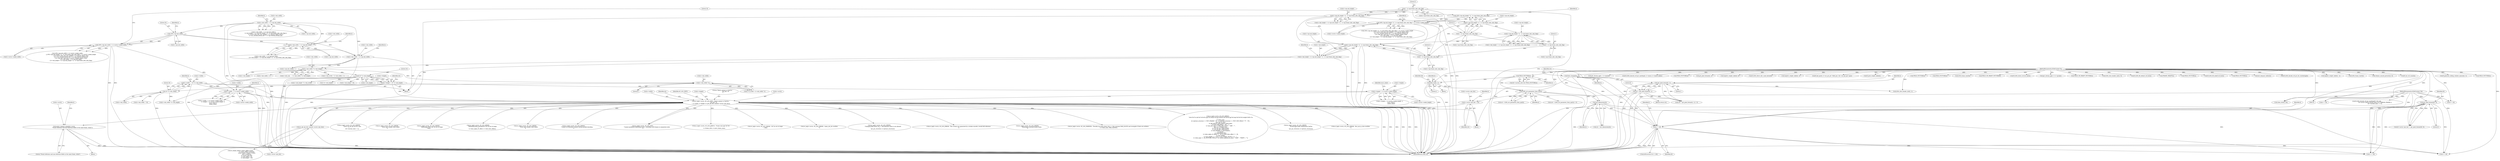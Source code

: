 digraph "0_FFmpeg_29ffeef5e73b8f41ff3a3f2242d356759c66f91f@pointer" {
"1001423" [label="(Call,avpriv_request_sample(h->avctx,\n                                              \"Found reference and non-reference fields in the same frame, which\"))"];
"1000887" [label="(Call,av_log(h->avctx, AV_LOG_INFO, \"Reinit context to %dx%d, \"\n               \"pix_fmt: %s\n\", h->width, h->height, av_get_pix_fmt_name(h->avctx->pix_fmt)))"];
"1000715" [label="(Call,h->width  = 16 * h->mb_width)"];
"1000719" [label="(Call,16 * h->mb_width)"];
"1000699" [label="(Call,h->mb_width * 4)"];
"1000679" [label="(Call,h->mb_width * h->mb_height)"];
"1000649" [label="(Call,h->mb_width  = h->sps.mb_width)"];
"1000610" [label="(Call,h->mb_width  != h->sps.mb_width)"];
"1000398" [label="(Call,h->mb_width  != h->sps.mb_width)"];
"1000541" [label="(Call,16*h->sps.mb_width)"];
"1000658" [label="(Call,h->mb_height = h->sps.mb_height * (2 - h->sps.frame_mbs_only_flag))"];
"1000662" [label="(Call,h->sps.mb_height * (2 - h->sps.frame_mbs_only_flag))"];
"1000623" [label="(Call,h->sps.mb_height * (2 - h->sps.frame_mbs_only_flag))"];
"1000557" [label="(Call,h->sps.mb_height * (2 - h->sps.frame_mbs_only_flag))"];
"1000412" [label="(Call,h->sps.mb_height * (2 - h->sps.frame_mbs_only_flag))"];
"1000418" [label="(Call,2 - h->sps.frame_mbs_only_flag)"];
"1000563" [label="(Call,2 - h->sps.frame_mbs_only_flag)"];
"1000629" [label="(Call,2 - h->sps.frame_mbs_only_flag)"];
"1000668" [label="(Call,2 - h->sps.frame_mbs_only_flag)"];
"1000827" [label="(Call,h->width  != h->avctx->coded_width)"];
"1000540" [label="(Call,16*h->sps.mb_width != h->avctx->coded_width)"];
"1000837" [label="(Call,h->height != h->avctx->coded_height)"];
"1000724" [label="(Call,h->height = 16 * h->mb_height)"];
"1000728" [label="(Call,16 * h->mb_height)"];
"1000554" [label="(Call,16*h->sps.mb_height * (2 - h->sps.frame_mbs_only_flag) != h->avctx->coded_height)"];
"1000555" [label="(Call,16*h->sps.mb_height * (2 - h->sps.frame_mbs_only_flag))"];
"1000899" [label="(Call,av_get_pix_fmt_name(h->avctx->pix_fmt))"];
"1000880" [label="(Call,h->avctx->pix_fmt = ret)"];
"1000872" [label="(Call,ret = get_pixel_format(h, 1))"];
"1000874" [label="(Call,get_pixel_format(h, 1))"];
"1000868" [label="(Call,flush_change(h))"];
"1000851" [label="(Call,h != h0)"];
"1000735" [label="(Call,init_dimensions(h))"];
"1000495" [label="(Call,h264_set_parameter_from_sps(h))"];
"1000186" [label="(Call,field_end(h, 1))"];
"1000183" [label="(Call,FIELD_PICTURE(h))"];
"1000125" [label="(MethodParameterIn,H264Context *h)"];
"1000643" [label="(Call,get_pixel_format(h0, 0))"];
"1000126" [label="(MethodParameterIn,H264Context *h0)"];
"1002549" [label="(Call,av_log(h->avctx, AV_LOG_ERROR, \"QP %u out of range\n\", tmp))"];
"1001427" [label="(Literal,\"Found reference and non-reference fields in the same frame, which\")"];
"1000563" [label="(Call,2 - h->sps.frame_mbs_only_flag)"];
"1002503" [label="(Call,av_log(h->avctx, AV_LOG_ERROR, \"cabac_init_idc overflow\n\"))"];
"1001583" [label="(Call,ff_generate_sliding_window_mmcos(h, 1))"];
"1000869" [label="(Identifier,h)"];
"1000877" [label="(Literal,0)"];
"1001830" [label="(Call,FIELD_PICTURE(h))"];
"1002581" [label="(Call,get_chroma_qp(h, 1, h->qscale))"];
"1001602" [label="(Call,ff_h264_execute_ref_pic_marking(h, h->mmco, h->mmco_index))"];
"1000881" [label="(Call,h->avctx->pix_fmt)"];
"1000721" [label="(Call,h->mb_width)"];
"1001805" [label="(Call,FIELD_PICTURE(h))"];
"1000649" [label="(Call,h->mb_width  = h->sps.mb_width)"];
"1000659" [label="(Call,h->mb_height)"];
"1000716" [label="(Call,h->width)"];
"1000653" [label="(Call,h->sps.mb_width)"];
"1000868" [label="(Call,flush_change(h))"];
"1001914" [label="(Call,clone_slice(h, h0))"];
"1001140" [label="(Call,av_log(h->avctx, AV_LOG_ERROR,\n                   \"Changing field mode (%d -> %d) between slices is not allowed\n\",\n                   last_pic_structure, h->picture_structure))"];
"1000945" [label="(Call,get_pixel_format(h, 1))"];
"1000543" [label="(Call,h->sps.mb_width)"];
"1000724" [label="(Call,h->height = 16 * h->mb_height)"];
"1002457" [label="(Call,implicit_weight_table(h, 0))"];
"1000624" [label="(Call,h->sps.mb_height)"];
"1000838" [label="(Call,h->height)"];
"1001062" [label="(Call,av_log(h->avctx, AV_LOG_ERROR, \"This stream was generated by a broken encoder, invalid 8x8 inference\n\"))"];
"1000419" [label="(Literal,2)"];
"1000558" [label="(Call,h->sps.mb_height)"];
"1000730" [label="(Call,h->mb_height)"];
"1000397" [label="(Call,h->mb_width  != h->sps.mb_width ||\n            h->mb_height != h->sps.mb_height * (2 - h->sps.frame_mbs_only_flag) ||\n            h->avctx->bits_per_raw_sample != h->sps.bit_depth_luma ||\n            h->cur_chroma_format_idc != h->sps.chroma_format_idc)"];
"1001424" [label="(Call,h->avctx)"];
"1002474" [label="(Call,ff_h264_direct_dist_scale_factor(h))"];
"1000188" [label="(Literal,1)"];
"1002839" [label="(Call,av_log(h->avctx, AV_LOG_ERROR,\n                       \"Deblocking switched inside frame.\n\"))"];
"1000579" [label="(Identifier,h)"];
"1002460" [label="(Call,implicit_weight_table(h, 1))"];
"1002216" [label="(Call,ff_init_poc(h, h->cur_pic_ptr->field_poc, &h->cur_pic_ptr->poc))"];
"1000876" [label="(Literal,1)"];
"1000700" [label="(Call,h->mb_width)"];
"1001422" [label="(Block,)"];
"1000851" [label="(Call,h != h0)"];
"1001887" [label="(Call,h->mb_height * h->mb_stride)"];
"1000728" [label="(Call,16 * h->mb_height)"];
"1000888" [label="(Call,h->avctx)"];
"1000683" [label="(Call,h->mb_height)"];
"1000836" [label="(Call,h->height != h->avctx->coded_height  ||\n         must_reinit ||\n         needs_reinit)"];
"1002342" [label="(Call,ff_pred_weight_table(h))"];
"1000857" [label="(Identifier,h)"];
"1002975" [label="(Call,av_log(h->avctx, AV_LOG_WARNING, \"Possibly too many slices (%d >= %d), increase MAX_SLICES and recompile if there are artifacts\n\", h->slice_num, MAX_SLICES))"];
"1000736" [label="(Identifier,h)"];
"1002402" [label="(Call,ff_h264_decode_ref_pic_marking(h0, &h->gb,\n                                             !(h->avctx->active_thread_type & FF_THREAD_FRAME) ||\n                                             h0->current_slice == 0))"];
"1000878" [label="(Return,return ret;)"];
"1000909" [label="(Call,h264_slice_header_init(h, 1))"];
"1000492" [label="(Call,(ret = h264_set_parameter_from_sps(h)) < 0)"];
"1003305" [label="(Call,av_log(h->avctx, AV_LOG_DEBUG,\n               \"slice:%d %s mb:%d %c%s%s pps:%u frame:%d poc:%d/%d ref:%d/%d qp:%d loop:%d:%d:%d weight:%d%s %s\n\",\n               h->slice_num,\n               (h->picture_structure == PICT_FRAME ? \"F\" : h->picture_structure == PICT_TOP_FIELD ? \"T\" : \"B\"),\n               first_mb_in_slice,\n               av_get_picture_type_char(h->slice_type),\n               h->slice_type_fixed ? \" fix\" : \"\",\n               h->nal_unit_type == NAL_IDR_SLICE ? \" IDR\" : \"\",\n               pps_id, h->frame_num,\n               h->cur_pic_ptr->field_poc[0],\n               h->cur_pic_ptr->field_poc[1],\n               h->ref_count[0], h->ref_count[1],\n               h->qscale,\n               h->deblocking_filter,\n               h->slice_alpha_c0_offset / 2 - 26, h->slice_beta_offset / 2 - 26,\n               h->use_weight,\n               h->use_weight == 1 && h->use_weight_chroma ? \"c\" : \"\",\n               h->slice_type == AV_PICTURE_TYPE_B ? (h->direct_spatial_mv_pred ? \"SPAT\" : \"TEMP\") : \"\"))"];
"1000126" [label="(MethodParameterIn,H264Context *h0)"];
"1001969" [label="(Call,h->mb_width * h->mb_height)"];
"1000496" [label="(Identifier,h)"];
"1001632" [label="(Call,av_image_copy(h->short_ref[0]->f.data,\n                                  h->short_ref[0]->f.linesize,\n                                  (const uint8_t **)prev->f.data,\n                                  prev->f.linesize,\n                                  h->avctx->pix_fmt,\n                                  h->mb_width  * 16,\n                                  h->mb_height * 16))"];
"1000850" [label="(ControlStructure,if (h != h0))"];
"1000720" [label="(Literal,16)"];
"1001800" [label="(Call,FIELD_PICTURE(h))"];
"1000726" [label="(Identifier,h)"];
"1000690" [label="(Call,h->mb_width + 1)"];
"1000623" [label="(Call,h->sps.mb_height * (2 - h->sps.frame_mbs_only_flag))"];
"1001749" [label="(Call,FIELD_PICTURE(h))"];
"1001393" [label="(Call,av_log(h->avctx, AV_LOG_ERROR,\n                               \"Invalid field mode combination %d/%d\n\",\n                               last_pic_structure, h->picture_structure))"];
"1001813" [label="(Call,h264_frame_start(h))"];
"1000880" [label="(Call,h->avctx->pix_fmt = ret)"];
"1000734" [label="(Identifier,ret)"];
"1002835" [label="(Call,h != h0)"];
"1000644" [label="(Identifier,h0)"];
"1001992" [label="(Call,av_log(h->avctx, AV_LOG_ERROR, \"first_mb_in_slice overflow\n\"))"];
"1000619" [label="(Call,h->mb_height != h->sps.mb_height * (2 - h->sps.frame_mbs_only_flag))"];
"1000548" [label="(Call,h->avctx->coded_width)"];
"1000408" [label="(Call,h->mb_height != h->sps.mb_height * (2 - h->sps.frame_mbs_only_flag))"];
"1000929" [label="(Call,h != h0)"];
"1000733" [label="(Call,ret = init_dimensions(h))"];
"1000668" [label="(Call,2 - h->sps.frame_mbs_only_flag)"];
"1000828" [label="(Call,h->width)"];
"1000125" [label="(MethodParameterIn,H264Context *h)"];
"1000191" [label="(Identifier,h0)"];
"1000849" [label="(Block,)"];
"1002027" [label="(Call,FIELD_OR_MBAFF_PICTURE(h))"];
"1000695" [label="(Call,h->b_stride = h->mb_width * 4)"];
"1001169" [label="(Call,av_log(h->avctx, AV_LOG_ERROR,\n                   \"unset cur_pic_ptr on %d. slice\n\",\n                   h0->current_slice + 1))"];
"1000831" [label="(Call,h->avctx->coded_width)"];
"1000614" [label="(Call,h->sps.mb_width)"];
"1002476" [label="(Call,ff_h264_direct_ref_list_init(h))"];
"1000893" [label="(Call,h->width)"];
"1000650" [label="(Call,h->mb_width)"];
"1000555" [label="(Call,16*h->sps.mb_height * (2 - h->sps.frame_mbs_only_flag))"];
"1000908" [label="(Identifier,ret)"];
"1002569" [label="(Call,get_chroma_qp(h, 0, h->qscale))"];
"1000729" [label="(Literal,16)"];
"1000611" [label="(Call,h->mb_width)"];
"1000663" [label="(Call,h->sps.mb_height)"];
"1000703" [label="(Literal,4)"];
"1000889" [label="(Identifier,h)"];
"1000187" [label="(Identifier,h)"];
"1000418" [label="(Call,2 - h->sps.frame_mbs_only_flag)"];
"1000557" [label="(Call,h->sps.mb_height * (2 - h->sps.frame_mbs_only_flag))"];
"1001981" [label="(Call,FIELD_OR_MBAFF_PICTURE(h))"];
"1000675" [label="(Call,h->mb_num    = h->mb_width * h->mb_height)"];
"1000542" [label="(Literal,16)"];
"1000886" [label="(Identifier,ret)"];
"1000872" [label="(Call,ret = get_pixel_format(h, 1))"];
"1000847" [label="(Identifier,must_reinit)"];
"1000699" [label="(Call,h->mb_width * 4)"];
"1000914" [label="(Call,av_log(h->avctx, AV_LOG_ERROR,\n                   \"h264_slice_header_init() failed\n\"))"];
"1000735" [label="(Call,init_dimensions(h))"];
"1000853" [label="(Identifier,h0)"];
"1000645" [label="(Literal,0)"];
"1000686" [label="(Call,h->mb_stride = h->mb_width + 1)"];
"1000629" [label="(Call,2 - h->sps.frame_mbs_only_flag)"];
"1000554" [label="(Call,16*h->sps.mb_height * (2 - h->sps.frame_mbs_only_flag) != h->avctx->coded_height)"];
"1002649" [label="(Call,av_log(h->avctx, AV_LOG_ERROR,\n                   \"deblocking_filter_idc %u out of range\n\", tmp))"];
"1000539" [label="(Call,16*h->sps.mb_width != h->avctx->coded_width\n                     || 16*h->sps.mb_height * (2 - h->sps.frame_mbs_only_flag) != h->avctx->coded_height\n                     || h->avctx->bits_per_raw_sample != h->sps.bit_depth_luma\n                     || h->cur_chroma_format_idc != h->sps.chroma_format_idc\n                     || av_cmp_q(h->sps.sar, h->avctx->sample_aspect_ratio)\n                     || h->mb_width  != h->sps.mb_width\n                     || h->mb_height != h->sps.mb_height * (2 - h->sps.frame_mbs_only_flag))"];
"1000874" [label="(Call,get_pixel_format(h, 1))"];
"1000420" [label="(Call,h->sps.frame_mbs_only_flag)"];
"1000873" [label="(Identifier,ret)"];
"1000900" [label="(Call,h->avctx->pix_fmt)"];
"1000662" [label="(Call,h->sps.mb_height * (2 - h->sps.frame_mbs_only_flag))"];
"1000630" [label="(Literal,2)"];
"1000977" [label="(Call,h == h0)"];
"1001423" [label="(Call,avpriv_request_sample(h->avctx,\n                                              \"Found reference and non-reference fields in the same frame, which\"))"];
"1000410" [label="(Identifier,h)"];
"1002714" [label="(Call,av_log(h->avctx, AV_LOG_ERROR,\n                       \"deblocking filter parameters %d %d out of range\n\",\n                       h->slice_alpha_c0_offset, h->slice_beta_offset))"];
"1000184" [label="(Identifier,h)"];
"1000962" [label="(Call,h264_slice_header_init(h, 0))"];
"1002283" [label="(Call,ff_h264_fill_default_ref_list(h))"];
"1000715" [label="(Call,h->width  = 16 * h->mb_width)"];
"1000398" [label="(Call,h->mb_width  != h->sps.mb_width)"];
"1000837" [label="(Call,h->height != h->avctx->coded_height)"];
"1000852" [label="(Identifier,h)"];
"1000643" [label="(Call,get_pixel_format(h0, 0))"];
"1000631" [label="(Call,h->sps.frame_mbs_only_flag)"];
"1001430" [label="(Identifier,h)"];
"1000891" [label="(Identifier,AV_LOG_INFO)"];
"1000186" [label="(Call,field_end(h, 1))"];
"1000570" [label="(Call,h->avctx->coded_height)"];
"1002437" [label="(Call,FRAME_MBAFF(h))"];
"1000967" [label="(Call,av_log(h->avctx, AV_LOG_ERROR,\n                   \"h264_slice_header_init() failed\n\"))"];
"1000899" [label="(Call,av_get_pix_fmt_name(h->avctx->pix_fmt))"];
"1000871" [label="(Call,(ret = get_pixel_format(h, 1)) < 0)"];
"1001732" [label="(Call,FIELD_PICTURE(h))"];
"1002440" [label="(Call,ff_h264_fill_mbaff_ref_list(h))"];
"1000719" [label="(Call,16 * h->mb_width)"];
"1000413" [label="(Call,h->sps.mb_height)"];
"1000185" [label="(Block,)"];
"1000565" [label="(Call,h->sps.frame_mbs_only_flag)"];
"1001908" [label="(Call,h != h0)"];
"1000677" [label="(Identifier,h)"];
"1000556" [label="(Literal,16)"];
"1000179" [label="(Call,h0->current_slice && FIELD_PICTURE(h))"];
"1000541" [label="(Call,16*h->sps.mb_width)"];
"1000670" [label="(Call,h->sps.frame_mbs_only_flag)"];
"1000610" [label="(Call,h->mb_width  != h->sps.mb_width)"];
"1000495" [label="(Call,h264_set_parameter_from_sps(h))"];
"1000183" [label="(Call,FIELD_PICTURE(h))"];
"1000896" [label="(Call,h->height)"];
"1000841" [label="(Call,h->avctx->coded_height)"];
"1000887" [label="(Call,av_log(h->avctx, AV_LOG_INFO, \"Reinit context to %dx%d, \"\n               \"pix_fmt: %s\n\", h->width, h->height, av_get_pix_fmt_name(h->avctx->pix_fmt)))"];
"1000892" [label="(Literal,\"Reinit context to %dx%d, \"\n               \"pix_fmt: %s\n\")"];
"1000933" [label="(Call,av_log(h->avctx, AV_LOG_ERROR,\n                   \"Cannot (re-)initialize context during parallel decoding.\n\"))"];
"1000402" [label="(Call,h->sps.mb_width)"];
"1000399" [label="(Call,h->mb_width)"];
"1001316" [label="(Call,FIELD_PICTURE(h))"];
"1000412" [label="(Call,h->sps.mb_height * (2 - h->sps.frame_mbs_only_flag))"];
"1000553" [label="(Call,16*h->sps.mb_height * (2 - h->sps.frame_mbs_only_flag) != h->avctx->coded_height\n                     || h->avctx->bits_per_raw_sample != h->sps.bit_depth_luma\n                     || h->cur_chroma_format_idc != h->sps.chroma_format_idc\n                     || av_cmp_q(h->sps.sar, h->avctx->sample_aspect_ratio)\n                     || h->mb_width  != h->sps.mb_width\n                     || h->mb_height != h->sps.mb_height * (2 - h->sps.frame_mbs_only_flag))"];
"1000991" [label="(Call,init_dequant_tables(h))"];
"1000550" [label="(Identifier,h)"];
"1002294" [label="(Call,ff_h264_decode_ref_pic_list_reordering(h))"];
"1002823" [label="(Call,av_log(h->avctx, AV_LOG_INFO,\n                       \"Cannot parallelize deblocking type 1, decoding such frames in sequential order\n\"))"];
"1001841" [label="(Call,i<h->mb_height)"];
"1000609" [label="(Call,h->mb_width  != h->sps.mb_width\n                     || h->mb_height != h->sps.mb_height * (2 - h->sps.frame_mbs_only_flag))"];
"1000658" [label="(Call,h->mb_height = h->sps.mb_height * (2 - h->sps.frame_mbs_only_flag))"];
"1000572" [label="(Identifier,h)"];
"1003426" [label="(MethodReturn,static int)"];
"1000493" [label="(Call,ret = h264_set_parameter_from_sps(h))"];
"1000679" [label="(Call,h->mb_width * h->mb_height)"];
"1000660" [label="(Identifier,h)"];
"1002360" [label="(Call,implicit_weight_table(h, -1))"];
"1000669" [label="(Literal,2)"];
"1001668" [label="(Call,h->mb_width  * 16)"];
"1000540" [label="(Call,16*h->sps.mb_width != h->avctx->coded_width)"];
"1000127" [label="(Block,)"];
"1000875" [label="(Identifier,h)"];
"1000826" [label="(Call,h->width  != h->avctx->coded_width   ||\n         h->height != h->avctx->coded_height  ||\n         must_reinit ||\n         needs_reinit)"];
"1000680" [label="(Call,h->mb_width)"];
"1000827" [label="(Call,h->width  != h->avctx->coded_width)"];
"1001531" [label="(Call,h264_frame_start(h))"];
"1000621" [label="(Identifier,h)"];
"1001491" [label="(Call,av_log(h->avctx, AV_LOG_DEBUG, \"Frame num gap %d %d\n\",\n                   h->frame_num, h->prev_frame_num))"];
"1000564" [label="(Literal,2)"];
"1001826" [label="(Call,release_unused_pictures(h, 0))"];
"1000637" [label="(Call,h0->avctx->pix_fmt != get_pixel_format(h0, 0))"];
"1000725" [label="(Call,h->height)"];
"1002246" [label="(Call,ff_set_ref_count(h))"];
"1000839" [label="(Identifier,h)"];
"1001673" [label="(Call,h->mb_height * 16)"];
"1001423" -> "1001422"  [label="AST: "];
"1001423" -> "1001427"  [label="CFG: "];
"1001424" -> "1001423"  [label="AST: "];
"1001427" -> "1001423"  [label="AST: "];
"1001430" -> "1001423"  [label="CFG: "];
"1001423" -> "1003426"  [label="DDG: "];
"1001423" -> "1003426"  [label="DDG: "];
"1000887" -> "1001423"  [label="DDG: "];
"1000887" -> "1000849"  [label="AST: "];
"1000887" -> "1000899"  [label="CFG: "];
"1000888" -> "1000887"  [label="AST: "];
"1000891" -> "1000887"  [label="AST: "];
"1000892" -> "1000887"  [label="AST: "];
"1000893" -> "1000887"  [label="AST: "];
"1000896" -> "1000887"  [label="AST: "];
"1000899" -> "1000887"  [label="AST: "];
"1000908" -> "1000887"  [label="CFG: "];
"1000887" -> "1003426"  [label="DDG: "];
"1000887" -> "1003426"  [label="DDG: "];
"1000887" -> "1003426"  [label="DDG: "];
"1000887" -> "1003426"  [label="DDG: "];
"1000887" -> "1003426"  [label="DDG: "];
"1000887" -> "1003426"  [label="DDG: "];
"1000715" -> "1000887"  [label="DDG: "];
"1000827" -> "1000887"  [label="DDG: "];
"1000837" -> "1000887"  [label="DDG: "];
"1000724" -> "1000887"  [label="DDG: "];
"1000899" -> "1000887"  [label="DDG: "];
"1000887" -> "1000914"  [label="DDG: "];
"1000887" -> "1000933"  [label="DDG: "];
"1000887" -> "1000967"  [label="DDG: "];
"1000887" -> "1001062"  [label="DDG: "];
"1000887" -> "1001140"  [label="DDG: "];
"1000887" -> "1001169"  [label="DDG: "];
"1000887" -> "1001393"  [label="DDG: "];
"1000887" -> "1001491"  [label="DDG: "];
"1000887" -> "1001992"  [label="DDG: "];
"1000887" -> "1002503"  [label="DDG: "];
"1000887" -> "1002549"  [label="DDG: "];
"1000887" -> "1002649"  [label="DDG: "];
"1000887" -> "1002714"  [label="DDG: "];
"1000887" -> "1002823"  [label="DDG: "];
"1000887" -> "1002823"  [label="DDG: "];
"1000887" -> "1002839"  [label="DDG: "];
"1000887" -> "1002975"  [label="DDG: "];
"1000887" -> "1003305"  [label="DDG: "];
"1000715" -> "1000127"  [label="AST: "];
"1000715" -> "1000719"  [label="CFG: "];
"1000716" -> "1000715"  [label="AST: "];
"1000719" -> "1000715"  [label="AST: "];
"1000726" -> "1000715"  [label="CFG: "];
"1000715" -> "1003426"  [label="DDG: "];
"1000715" -> "1003426"  [label="DDG: "];
"1000719" -> "1000715"  [label="DDG: "];
"1000719" -> "1000715"  [label="DDG: "];
"1000715" -> "1000827"  [label="DDG: "];
"1000719" -> "1000721"  [label="CFG: "];
"1000720" -> "1000719"  [label="AST: "];
"1000721" -> "1000719"  [label="AST: "];
"1000719" -> "1003426"  [label="DDG: "];
"1000699" -> "1000719"  [label="DDG: "];
"1000719" -> "1001668"  [label="DDG: "];
"1000719" -> "1001969"  [label="DDG: "];
"1000699" -> "1000695"  [label="AST: "];
"1000699" -> "1000703"  [label="CFG: "];
"1000700" -> "1000699"  [label="AST: "];
"1000703" -> "1000699"  [label="AST: "];
"1000695" -> "1000699"  [label="CFG: "];
"1000699" -> "1000695"  [label="DDG: "];
"1000699" -> "1000695"  [label="DDG: "];
"1000679" -> "1000699"  [label="DDG: "];
"1000679" -> "1000675"  [label="AST: "];
"1000679" -> "1000683"  [label="CFG: "];
"1000680" -> "1000679"  [label="AST: "];
"1000683" -> "1000679"  [label="AST: "];
"1000675" -> "1000679"  [label="CFG: "];
"1000679" -> "1000675"  [label="DDG: "];
"1000679" -> "1000675"  [label="DDG: "];
"1000649" -> "1000679"  [label="DDG: "];
"1000658" -> "1000679"  [label="DDG: "];
"1000679" -> "1000686"  [label="DDG: "];
"1000679" -> "1000690"  [label="DDG: "];
"1000679" -> "1000728"  [label="DDG: "];
"1000649" -> "1000127"  [label="AST: "];
"1000649" -> "1000653"  [label="CFG: "];
"1000650" -> "1000649"  [label="AST: "];
"1000653" -> "1000649"  [label="AST: "];
"1000660" -> "1000649"  [label="CFG: "];
"1000649" -> "1003426"  [label="DDG: "];
"1000610" -> "1000649"  [label="DDG: "];
"1000398" -> "1000649"  [label="DDG: "];
"1000541" -> "1000649"  [label="DDG: "];
"1000610" -> "1000609"  [label="AST: "];
"1000610" -> "1000614"  [label="CFG: "];
"1000611" -> "1000610"  [label="AST: "];
"1000614" -> "1000610"  [label="AST: "];
"1000621" -> "1000610"  [label="CFG: "];
"1000609" -> "1000610"  [label="CFG: "];
"1000610" -> "1000609"  [label="DDG: "];
"1000610" -> "1000609"  [label="DDG: "];
"1000398" -> "1000610"  [label="DDG: "];
"1000541" -> "1000610"  [label="DDG: "];
"1000398" -> "1000397"  [label="AST: "];
"1000398" -> "1000402"  [label="CFG: "];
"1000399" -> "1000398"  [label="AST: "];
"1000402" -> "1000398"  [label="AST: "];
"1000410" -> "1000398"  [label="CFG: "];
"1000397" -> "1000398"  [label="CFG: "];
"1000398" -> "1003426"  [label="DDG: "];
"1000398" -> "1003426"  [label="DDG: "];
"1000398" -> "1000397"  [label="DDG: "];
"1000398" -> "1000397"  [label="DDG: "];
"1000398" -> "1000541"  [label="DDG: "];
"1000541" -> "1000540"  [label="AST: "];
"1000541" -> "1000543"  [label="CFG: "];
"1000542" -> "1000541"  [label="AST: "];
"1000543" -> "1000541"  [label="AST: "];
"1000550" -> "1000541"  [label="CFG: "];
"1000541" -> "1000540"  [label="DDG: "];
"1000541" -> "1000540"  [label="DDG: "];
"1000658" -> "1000127"  [label="AST: "];
"1000658" -> "1000662"  [label="CFG: "];
"1000659" -> "1000658"  [label="AST: "];
"1000662" -> "1000658"  [label="AST: "];
"1000677" -> "1000658"  [label="CFG: "];
"1000658" -> "1003426"  [label="DDG: "];
"1000662" -> "1000658"  [label="DDG: "];
"1000662" -> "1000658"  [label="DDG: "];
"1000662" -> "1000668"  [label="CFG: "];
"1000663" -> "1000662"  [label="AST: "];
"1000668" -> "1000662"  [label="AST: "];
"1000662" -> "1003426"  [label="DDG: "];
"1000662" -> "1003426"  [label="DDG: "];
"1000623" -> "1000662"  [label="DDG: "];
"1000557" -> "1000662"  [label="DDG: "];
"1000412" -> "1000662"  [label="DDG: "];
"1000668" -> "1000662"  [label="DDG: "];
"1000668" -> "1000662"  [label="DDG: "];
"1000623" -> "1000619"  [label="AST: "];
"1000623" -> "1000629"  [label="CFG: "];
"1000624" -> "1000623"  [label="AST: "];
"1000629" -> "1000623"  [label="AST: "];
"1000619" -> "1000623"  [label="CFG: "];
"1000623" -> "1000619"  [label="DDG: "];
"1000623" -> "1000619"  [label="DDG: "];
"1000557" -> "1000623"  [label="DDG: "];
"1000629" -> "1000623"  [label="DDG: "];
"1000629" -> "1000623"  [label="DDG: "];
"1000557" -> "1000555"  [label="AST: "];
"1000557" -> "1000563"  [label="CFG: "];
"1000558" -> "1000557"  [label="AST: "];
"1000563" -> "1000557"  [label="AST: "];
"1000555" -> "1000557"  [label="CFG: "];
"1000557" -> "1000555"  [label="DDG: "];
"1000557" -> "1000555"  [label="DDG: "];
"1000412" -> "1000557"  [label="DDG: "];
"1000563" -> "1000557"  [label="DDG: "];
"1000563" -> "1000557"  [label="DDG: "];
"1000412" -> "1000408"  [label="AST: "];
"1000412" -> "1000418"  [label="CFG: "];
"1000413" -> "1000412"  [label="AST: "];
"1000418" -> "1000412"  [label="AST: "];
"1000408" -> "1000412"  [label="CFG: "];
"1000412" -> "1003426"  [label="DDG: "];
"1000412" -> "1003426"  [label="DDG: "];
"1000412" -> "1000408"  [label="DDG: "];
"1000412" -> "1000408"  [label="DDG: "];
"1000418" -> "1000412"  [label="DDG: "];
"1000418" -> "1000412"  [label="DDG: "];
"1000418" -> "1000420"  [label="CFG: "];
"1000419" -> "1000418"  [label="AST: "];
"1000420" -> "1000418"  [label="AST: "];
"1000418" -> "1003426"  [label="DDG: "];
"1000418" -> "1000563"  [label="DDG: "];
"1000418" -> "1000668"  [label="DDG: "];
"1000563" -> "1000565"  [label="CFG: "];
"1000564" -> "1000563"  [label="AST: "];
"1000565" -> "1000563"  [label="AST: "];
"1000563" -> "1000629"  [label="DDG: "];
"1000563" -> "1000668"  [label="DDG: "];
"1000629" -> "1000631"  [label="CFG: "];
"1000630" -> "1000629"  [label="AST: "];
"1000631" -> "1000629"  [label="AST: "];
"1000629" -> "1000668"  [label="DDG: "];
"1000668" -> "1000670"  [label="CFG: "];
"1000669" -> "1000668"  [label="AST: "];
"1000670" -> "1000668"  [label="AST: "];
"1000668" -> "1003426"  [label="DDG: "];
"1000827" -> "1000826"  [label="AST: "];
"1000827" -> "1000831"  [label="CFG: "];
"1000828" -> "1000827"  [label="AST: "];
"1000831" -> "1000827"  [label="AST: "];
"1000839" -> "1000827"  [label="CFG: "];
"1000826" -> "1000827"  [label="CFG: "];
"1000827" -> "1003426"  [label="DDG: "];
"1000827" -> "1003426"  [label="DDG: "];
"1000827" -> "1000826"  [label="DDG: "];
"1000827" -> "1000826"  [label="DDG: "];
"1000540" -> "1000827"  [label="DDG: "];
"1000540" -> "1000539"  [label="AST: "];
"1000540" -> "1000548"  [label="CFG: "];
"1000548" -> "1000540"  [label="AST: "];
"1000556" -> "1000540"  [label="CFG: "];
"1000539" -> "1000540"  [label="CFG: "];
"1000540" -> "1003426"  [label="DDG: "];
"1000540" -> "1003426"  [label="DDG: "];
"1000540" -> "1000539"  [label="DDG: "];
"1000540" -> "1000539"  [label="DDG: "];
"1000837" -> "1000836"  [label="AST: "];
"1000837" -> "1000841"  [label="CFG: "];
"1000838" -> "1000837"  [label="AST: "];
"1000841" -> "1000837"  [label="AST: "];
"1000847" -> "1000837"  [label="CFG: "];
"1000836" -> "1000837"  [label="CFG: "];
"1000837" -> "1003426"  [label="DDG: "];
"1000837" -> "1003426"  [label="DDG: "];
"1000837" -> "1000836"  [label="DDG: "];
"1000837" -> "1000836"  [label="DDG: "];
"1000724" -> "1000837"  [label="DDG: "];
"1000554" -> "1000837"  [label="DDG: "];
"1000724" -> "1000127"  [label="AST: "];
"1000724" -> "1000728"  [label="CFG: "];
"1000725" -> "1000724"  [label="AST: "];
"1000728" -> "1000724"  [label="AST: "];
"1000734" -> "1000724"  [label="CFG: "];
"1000724" -> "1003426"  [label="DDG: "];
"1000724" -> "1003426"  [label="DDG: "];
"1000728" -> "1000724"  [label="DDG: "];
"1000728" -> "1000724"  [label="DDG: "];
"1000728" -> "1000730"  [label="CFG: "];
"1000729" -> "1000728"  [label="AST: "];
"1000730" -> "1000728"  [label="AST: "];
"1000728" -> "1003426"  [label="DDG: "];
"1000728" -> "1001673"  [label="DDG: "];
"1000728" -> "1001841"  [label="DDG: "];
"1000728" -> "1001887"  [label="DDG: "];
"1000728" -> "1001969"  [label="DDG: "];
"1000554" -> "1000553"  [label="AST: "];
"1000554" -> "1000570"  [label="CFG: "];
"1000555" -> "1000554"  [label="AST: "];
"1000570" -> "1000554"  [label="AST: "];
"1000579" -> "1000554"  [label="CFG: "];
"1000553" -> "1000554"  [label="CFG: "];
"1000554" -> "1003426"  [label="DDG: "];
"1000554" -> "1003426"  [label="DDG: "];
"1000554" -> "1000553"  [label="DDG: "];
"1000554" -> "1000553"  [label="DDG: "];
"1000555" -> "1000554"  [label="DDG: "];
"1000555" -> "1000554"  [label="DDG: "];
"1000556" -> "1000555"  [label="AST: "];
"1000572" -> "1000555"  [label="CFG: "];
"1000899" -> "1000900"  [label="CFG: "];
"1000900" -> "1000899"  [label="AST: "];
"1000899" -> "1003426"  [label="DDG: "];
"1000880" -> "1000899"  [label="DDG: "];
"1000899" -> "1001632"  [label="DDG: "];
"1000880" -> "1000849"  [label="AST: "];
"1000880" -> "1000886"  [label="CFG: "];
"1000881" -> "1000880"  [label="AST: "];
"1000886" -> "1000880"  [label="AST: "];
"1000889" -> "1000880"  [label="CFG: "];
"1000872" -> "1000880"  [label="DDG: "];
"1000872" -> "1000871"  [label="AST: "];
"1000872" -> "1000874"  [label="CFG: "];
"1000873" -> "1000872"  [label="AST: "];
"1000874" -> "1000872"  [label="AST: "];
"1000877" -> "1000872"  [label="CFG: "];
"1000872" -> "1003426"  [label="DDG: "];
"1000872" -> "1003426"  [label="DDG: "];
"1000872" -> "1000871"  [label="DDG: "];
"1000874" -> "1000872"  [label="DDG: "];
"1000874" -> "1000872"  [label="DDG: "];
"1000872" -> "1000878"  [label="DDG: "];
"1000874" -> "1000876"  [label="CFG: "];
"1000875" -> "1000874"  [label="AST: "];
"1000876" -> "1000874"  [label="AST: "];
"1000874" -> "1003426"  [label="DDG: "];
"1000874" -> "1000871"  [label="DDG: "];
"1000874" -> "1000871"  [label="DDG: "];
"1000868" -> "1000874"  [label="DDG: "];
"1000125" -> "1000874"  [label="DDG: "];
"1000874" -> "1000909"  [label="DDG: "];
"1000868" -> "1000849"  [label="AST: "];
"1000868" -> "1000869"  [label="CFG: "];
"1000869" -> "1000868"  [label="AST: "];
"1000873" -> "1000868"  [label="CFG: "];
"1000868" -> "1003426"  [label="DDG: "];
"1000851" -> "1000868"  [label="DDG: "];
"1000125" -> "1000868"  [label="DDG: "];
"1000851" -> "1000850"  [label="AST: "];
"1000851" -> "1000853"  [label="CFG: "];
"1000852" -> "1000851"  [label="AST: "];
"1000853" -> "1000851"  [label="AST: "];
"1000857" -> "1000851"  [label="CFG: "];
"1000869" -> "1000851"  [label="CFG: "];
"1000851" -> "1003426"  [label="DDG: "];
"1000851" -> "1003426"  [label="DDG: "];
"1000851" -> "1003426"  [label="DDG: "];
"1000735" -> "1000851"  [label="DDG: "];
"1000125" -> "1000851"  [label="DDG: "];
"1000643" -> "1000851"  [label="DDG: "];
"1000126" -> "1000851"  [label="DDG: "];
"1000851" -> "1000929"  [label="DDG: "];
"1000851" -> "1000977"  [label="DDG: "];
"1000735" -> "1000733"  [label="AST: "];
"1000735" -> "1000736"  [label="CFG: "];
"1000736" -> "1000735"  [label="AST: "];
"1000733" -> "1000735"  [label="CFG: "];
"1000735" -> "1003426"  [label="DDG: "];
"1000735" -> "1000733"  [label="DDG: "];
"1000495" -> "1000735"  [label="DDG: "];
"1000125" -> "1000735"  [label="DDG: "];
"1000735" -> "1000929"  [label="DDG: "];
"1000735" -> "1000977"  [label="DDG: "];
"1000495" -> "1000493"  [label="AST: "];
"1000495" -> "1000496"  [label="CFG: "];
"1000496" -> "1000495"  [label="AST: "];
"1000493" -> "1000495"  [label="CFG: "];
"1000495" -> "1003426"  [label="DDG: "];
"1000495" -> "1000492"  [label="DDG: "];
"1000495" -> "1000493"  [label="DDG: "];
"1000186" -> "1000495"  [label="DDG: "];
"1000183" -> "1000495"  [label="DDG: "];
"1000125" -> "1000495"  [label="DDG: "];
"1000186" -> "1000185"  [label="AST: "];
"1000186" -> "1000188"  [label="CFG: "];
"1000187" -> "1000186"  [label="AST: "];
"1000188" -> "1000186"  [label="AST: "];
"1000191" -> "1000186"  [label="CFG: "];
"1000186" -> "1003426"  [label="DDG: "];
"1000186" -> "1003426"  [label="DDG: "];
"1000183" -> "1000186"  [label="DDG: "];
"1000125" -> "1000186"  [label="DDG: "];
"1000183" -> "1000179"  [label="AST: "];
"1000183" -> "1000184"  [label="CFG: "];
"1000184" -> "1000183"  [label="AST: "];
"1000179" -> "1000183"  [label="CFG: "];
"1000183" -> "1003426"  [label="DDG: "];
"1000183" -> "1000179"  [label="DDG: "];
"1000125" -> "1000183"  [label="DDG: "];
"1000125" -> "1000124"  [label="AST: "];
"1000125" -> "1003426"  [label="DDG: "];
"1000125" -> "1000909"  [label="DDG: "];
"1000125" -> "1000929"  [label="DDG: "];
"1000125" -> "1000945"  [label="DDG: "];
"1000125" -> "1000962"  [label="DDG: "];
"1000125" -> "1000977"  [label="DDG: "];
"1000125" -> "1000991"  [label="DDG: "];
"1000125" -> "1001316"  [label="DDG: "];
"1000125" -> "1001531"  [label="DDG: "];
"1000125" -> "1001583"  [label="DDG: "];
"1000125" -> "1001602"  [label="DDG: "];
"1000125" -> "1001732"  [label="DDG: "];
"1000125" -> "1001749"  [label="DDG: "];
"1000125" -> "1001800"  [label="DDG: "];
"1000125" -> "1001805"  [label="DDG: "];
"1000125" -> "1001813"  [label="DDG: "];
"1000125" -> "1001826"  [label="DDG: "];
"1000125" -> "1001830"  [label="DDG: "];
"1000125" -> "1001908"  [label="DDG: "];
"1000125" -> "1001914"  [label="DDG: "];
"1000125" -> "1001981"  [label="DDG: "];
"1000125" -> "1002027"  [label="DDG: "];
"1000125" -> "1002216"  [label="DDG: "];
"1000125" -> "1002246"  [label="DDG: "];
"1000125" -> "1002283"  [label="DDG: "];
"1000125" -> "1002294"  [label="DDG: "];
"1000125" -> "1002342"  [label="DDG: "];
"1000125" -> "1002360"  [label="DDG: "];
"1000125" -> "1002437"  [label="DDG: "];
"1000125" -> "1002440"  [label="DDG: "];
"1000125" -> "1002457"  [label="DDG: "];
"1000125" -> "1002460"  [label="DDG: "];
"1000125" -> "1002474"  [label="DDG: "];
"1000125" -> "1002476"  [label="DDG: "];
"1000125" -> "1002569"  [label="DDG: "];
"1000125" -> "1002581"  [label="DDG: "];
"1000125" -> "1002835"  [label="DDG: "];
"1000643" -> "1000637"  [label="AST: "];
"1000643" -> "1000645"  [label="CFG: "];
"1000644" -> "1000643"  [label="AST: "];
"1000645" -> "1000643"  [label="AST: "];
"1000637" -> "1000643"  [label="CFG: "];
"1000643" -> "1003426"  [label="DDG: "];
"1000643" -> "1000637"  [label="DDG: "];
"1000643" -> "1000637"  [label="DDG: "];
"1000126" -> "1000643"  [label="DDG: "];
"1000643" -> "1000929"  [label="DDG: "];
"1000643" -> "1000977"  [label="DDG: "];
"1000126" -> "1000124"  [label="AST: "];
"1000126" -> "1003426"  [label="DDG: "];
"1000126" -> "1000929"  [label="DDG: "];
"1000126" -> "1000977"  [label="DDG: "];
"1000126" -> "1001908"  [label="DDG: "];
"1000126" -> "1001914"  [label="DDG: "];
"1000126" -> "1002402"  [label="DDG: "];
"1000126" -> "1002835"  [label="DDG: "];
}
